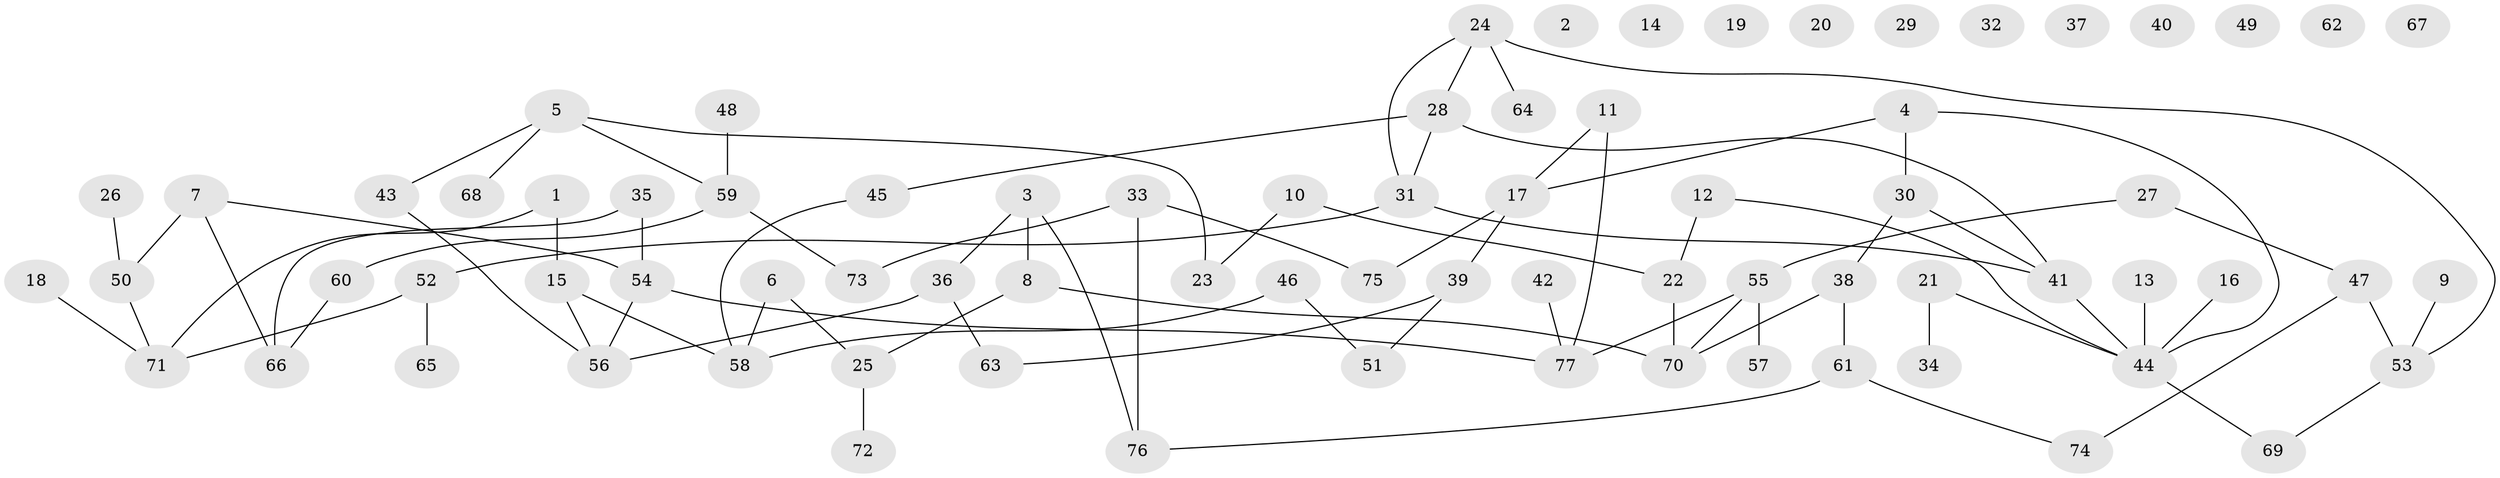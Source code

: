 // coarse degree distribution, {0: 0.2391304347826087, 1: 0.21739130434782608, 2: 0.1956521739130435, 3: 0.13043478260869565, 4: 0.15217391304347827, 8: 0.021739130434782608, 5: 0.021739130434782608, 7: 0.021739130434782608}
// Generated by graph-tools (version 1.1) at 2025/43/03/04/25 21:43:00]
// undirected, 77 vertices, 86 edges
graph export_dot {
graph [start="1"]
  node [color=gray90,style=filled];
  1;
  2;
  3;
  4;
  5;
  6;
  7;
  8;
  9;
  10;
  11;
  12;
  13;
  14;
  15;
  16;
  17;
  18;
  19;
  20;
  21;
  22;
  23;
  24;
  25;
  26;
  27;
  28;
  29;
  30;
  31;
  32;
  33;
  34;
  35;
  36;
  37;
  38;
  39;
  40;
  41;
  42;
  43;
  44;
  45;
  46;
  47;
  48;
  49;
  50;
  51;
  52;
  53;
  54;
  55;
  56;
  57;
  58;
  59;
  60;
  61;
  62;
  63;
  64;
  65;
  66;
  67;
  68;
  69;
  70;
  71;
  72;
  73;
  74;
  75;
  76;
  77;
  1 -- 15;
  1 -- 71;
  3 -- 8;
  3 -- 36;
  3 -- 76;
  4 -- 17;
  4 -- 30;
  4 -- 44;
  5 -- 23;
  5 -- 43;
  5 -- 59;
  5 -- 68;
  6 -- 25;
  6 -- 58;
  7 -- 50;
  7 -- 54;
  7 -- 66;
  8 -- 25;
  8 -- 70;
  9 -- 53;
  10 -- 22;
  10 -- 23;
  11 -- 17;
  11 -- 77;
  12 -- 22;
  12 -- 44;
  13 -- 44;
  15 -- 56;
  15 -- 58;
  16 -- 44;
  17 -- 39;
  17 -- 75;
  18 -- 71;
  21 -- 34;
  21 -- 44;
  22 -- 70;
  24 -- 28;
  24 -- 31;
  24 -- 53;
  24 -- 64;
  25 -- 72;
  26 -- 50;
  27 -- 47;
  27 -- 55;
  28 -- 31;
  28 -- 41;
  28 -- 45;
  30 -- 38;
  30 -- 41;
  31 -- 41;
  31 -- 52;
  33 -- 73;
  33 -- 75;
  33 -- 76;
  35 -- 54;
  35 -- 66;
  36 -- 56;
  36 -- 63;
  38 -- 61;
  38 -- 70;
  39 -- 51;
  39 -- 63;
  41 -- 44;
  42 -- 77;
  43 -- 56;
  44 -- 69;
  45 -- 58;
  46 -- 51;
  46 -- 58;
  47 -- 53;
  47 -- 74;
  48 -- 59;
  50 -- 71;
  52 -- 65;
  52 -- 71;
  53 -- 69;
  54 -- 56;
  54 -- 77;
  55 -- 57;
  55 -- 70;
  55 -- 77;
  59 -- 60;
  59 -- 73;
  60 -- 66;
  61 -- 74;
  61 -- 76;
}
